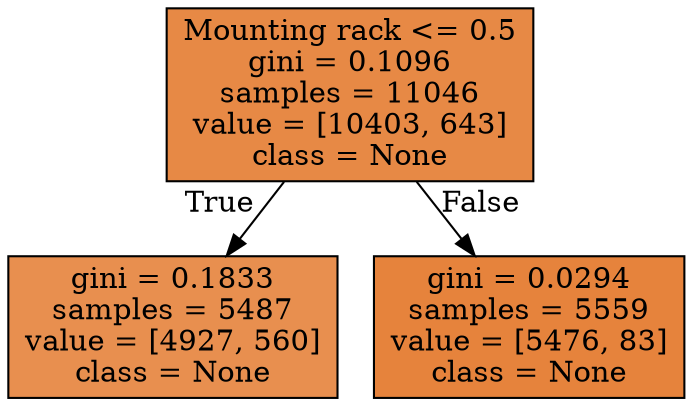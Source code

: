 digraph Tree {
node [shape=box, style="filled", color="black"] ;
0 [label="Mounting rack <= 0.5\ngini = 0.1096\nsamples = 11046\nvalue = [10403, 643]\nclass = None", fillcolor="#e58139ef"] ;
1 [label="gini = 0.1833\nsamples = 5487\nvalue = [4927, 560]\nclass = None", fillcolor="#e58139e2"] ;
0 -> 1 [labeldistance=2.5, labelangle=45, headlabel="True"] ;
2 [label="gini = 0.0294\nsamples = 5559\nvalue = [5476, 83]\nclass = None", fillcolor="#e58139fb"] ;
0 -> 2 [labeldistance=2.5, labelangle=-45, headlabel="False"] ;
}